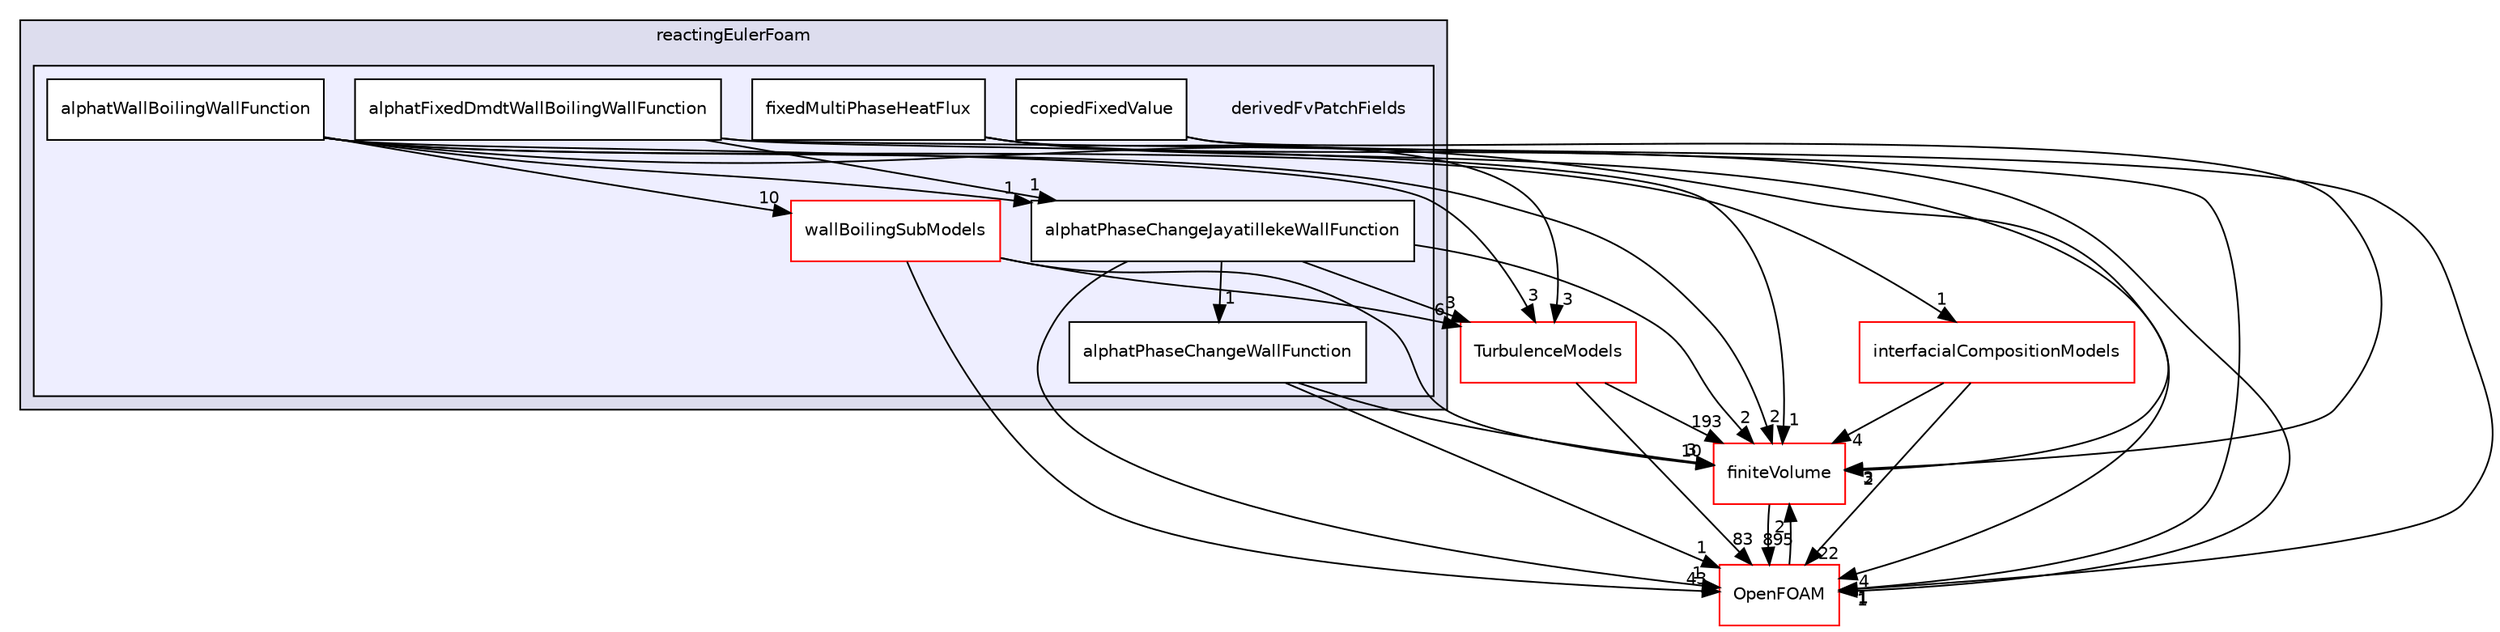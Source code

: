 digraph "src/phaseSystemModels/reactingEulerFoam/derivedFvPatchFields" {
  bgcolor=transparent;
  compound=true
  node [ fontsize="10", fontname="Helvetica"];
  edge [ labelfontsize="10", labelfontname="Helvetica"];
  subgraph clusterdir_c0815ade4dfac8f9a0be68fca5474d44 {
    graph [ bgcolor="#ddddee", pencolor="black", label="reactingEulerFoam" fontname="Helvetica", fontsize="10", URL="dir_c0815ade4dfac8f9a0be68fca5474d44.html"]
  subgraph clusterdir_b7cf47d467e63ee16b71b3cc72940979 {
    graph [ bgcolor="#eeeeff", pencolor="black", label="" URL="dir_b7cf47d467e63ee16b71b3cc72940979.html"];
    dir_b7cf47d467e63ee16b71b3cc72940979 [shape=plaintext label="derivedFvPatchFields"];
    dir_ee44669910778655957a1d18b4a7dafe [shape=box label="alphatFixedDmdtWallBoilingWallFunction" color="black" fillcolor="white" style="filled" URL="dir_ee44669910778655957a1d18b4a7dafe.html"];
    dir_343d3bc6cf1276e78888ff6bc938e02a [shape=box label="alphatPhaseChangeJayatillekeWallFunction" color="black" fillcolor="white" style="filled" URL="dir_343d3bc6cf1276e78888ff6bc938e02a.html"];
    dir_65bf705d4863edd39916689712ad8771 [shape=box label="alphatPhaseChangeWallFunction" color="black" fillcolor="white" style="filled" URL="dir_65bf705d4863edd39916689712ad8771.html"];
    dir_d1f365b968d50fc7ecd5226f870e89ef [shape=box label="alphatWallBoilingWallFunction" color="black" fillcolor="white" style="filled" URL="dir_d1f365b968d50fc7ecd5226f870e89ef.html"];
    dir_4a92f9b6aee0ba35b944974a56b0491c [shape=box label="copiedFixedValue" color="black" fillcolor="white" style="filled" URL="dir_4a92f9b6aee0ba35b944974a56b0491c.html"];
    dir_00b54d1ff2a853aaef89a674c15fce8a [shape=box label="fixedMultiPhaseHeatFlux" color="black" fillcolor="white" style="filled" URL="dir_00b54d1ff2a853aaef89a674c15fce8a.html"];
    dir_219e4cd0888a98866eae3cdab5a5aa38 [shape=box label="wallBoilingSubModels" color="red" fillcolor="white" style="filled" URL="dir_219e4cd0888a98866eae3cdab5a5aa38.html"];
  }
  }
  dir_9bd15774b555cf7259a6fa18f99fe99b [shape=box label="finiteVolume" color="red" URL="dir_9bd15774b555cf7259a6fa18f99fe99b.html"];
  dir_1eda626aeac0f0ad2848c36acaa5d501 [shape=box label="TurbulenceModels" color="red" URL="dir_1eda626aeac0f0ad2848c36acaa5d501.html"];
  dir_c5473ff19b20e6ec4dfe5c310b3778a8 [shape=box label="OpenFOAM" color="red" URL="dir_c5473ff19b20e6ec4dfe5c310b3778a8.html"];
  dir_0f1e1ad1cc67aee7c6e293370ff5a38b [shape=box label="interfacialCompositionModels" color="red" URL="dir_0f1e1ad1cc67aee7c6e293370ff5a38b.html"];
  dir_65bf705d4863edd39916689712ad8771->dir_9bd15774b555cf7259a6fa18f99fe99b [headlabel="3", labeldistance=1.5 headhref="dir_003003_000814.html"];
  dir_65bf705d4863edd39916689712ad8771->dir_c5473ff19b20e6ec4dfe5c310b3778a8 [headlabel="1", labeldistance=1.5 headhref="dir_003003_002151.html"];
  dir_9bd15774b555cf7259a6fa18f99fe99b->dir_c5473ff19b20e6ec4dfe5c310b3778a8 [headlabel="895", labeldistance=1.5 headhref="dir_000814_002151.html"];
  dir_ee44669910778655957a1d18b4a7dafe->dir_9bd15774b555cf7259a6fa18f99fe99b [headlabel="1", labeldistance=1.5 headhref="dir_003001_000814.html"];
  dir_ee44669910778655957a1d18b4a7dafe->dir_c5473ff19b20e6ec4dfe5c310b3778a8 [headlabel="1", labeldistance=1.5 headhref="dir_003001_002151.html"];
  dir_ee44669910778655957a1d18b4a7dafe->dir_343d3bc6cf1276e78888ff6bc938e02a [headlabel="1", labeldistance=1.5 headhref="dir_003001_003002.html"];
  dir_1eda626aeac0f0ad2848c36acaa5d501->dir_9bd15774b555cf7259a6fa18f99fe99b [headlabel="193", labeldistance=1.5 headhref="dir_002933_000814.html"];
  dir_1eda626aeac0f0ad2848c36acaa5d501->dir_c5473ff19b20e6ec4dfe5c310b3778a8 [headlabel="83", labeldistance=1.5 headhref="dir_002933_002151.html"];
  dir_219e4cd0888a98866eae3cdab5a5aa38->dir_9bd15774b555cf7259a6fa18f99fe99b [headlabel="10", labeldistance=1.5 headhref="dir_001219_000814.html"];
  dir_219e4cd0888a98866eae3cdab5a5aa38->dir_1eda626aeac0f0ad2848c36acaa5d501 [headlabel="6", labeldistance=1.5 headhref="dir_001219_002933.html"];
  dir_219e4cd0888a98866eae3cdab5a5aa38->dir_c5473ff19b20e6ec4dfe5c310b3778a8 [headlabel="43", labeldistance=1.5 headhref="dir_001219_002151.html"];
  dir_d1f365b968d50fc7ecd5226f870e89ef->dir_9bd15774b555cf7259a6fa18f99fe99b [headlabel="2", labeldistance=1.5 headhref="dir_003004_000814.html"];
  dir_d1f365b968d50fc7ecd5226f870e89ef->dir_1eda626aeac0f0ad2848c36acaa5d501 [headlabel="3", labeldistance=1.5 headhref="dir_003004_002933.html"];
  dir_d1f365b968d50fc7ecd5226f870e89ef->dir_219e4cd0888a98866eae3cdab5a5aa38 [headlabel="10", labeldistance=1.5 headhref="dir_003004_001219.html"];
  dir_d1f365b968d50fc7ecd5226f870e89ef->dir_c5473ff19b20e6ec4dfe5c310b3778a8 [headlabel="4", labeldistance=1.5 headhref="dir_003004_002151.html"];
  dir_d1f365b968d50fc7ecd5226f870e89ef->dir_0f1e1ad1cc67aee7c6e293370ff5a38b [headlabel="1", labeldistance=1.5 headhref="dir_003004_003039.html"];
  dir_d1f365b968d50fc7ecd5226f870e89ef->dir_343d3bc6cf1276e78888ff6bc938e02a [headlabel="1", labeldistance=1.5 headhref="dir_003004_003002.html"];
  dir_c5473ff19b20e6ec4dfe5c310b3778a8->dir_9bd15774b555cf7259a6fa18f99fe99b [headlabel="2", labeldistance=1.5 headhref="dir_002151_000814.html"];
  dir_0f1e1ad1cc67aee7c6e293370ff5a38b->dir_9bd15774b555cf7259a6fa18f99fe99b [headlabel="4", labeldistance=1.5 headhref="dir_003039_000814.html"];
  dir_0f1e1ad1cc67aee7c6e293370ff5a38b->dir_c5473ff19b20e6ec4dfe5c310b3778a8 [headlabel="22", labeldistance=1.5 headhref="dir_003039_002151.html"];
  dir_4a92f9b6aee0ba35b944974a56b0491c->dir_9bd15774b555cf7259a6fa18f99fe99b [headlabel="3", labeldistance=1.5 headhref="dir_003005_000814.html"];
  dir_4a92f9b6aee0ba35b944974a56b0491c->dir_c5473ff19b20e6ec4dfe5c310b3778a8 [headlabel="1", labeldistance=1.5 headhref="dir_003005_002151.html"];
  dir_343d3bc6cf1276e78888ff6bc938e02a->dir_65bf705d4863edd39916689712ad8771 [headlabel="1", labeldistance=1.5 headhref="dir_003002_003003.html"];
  dir_343d3bc6cf1276e78888ff6bc938e02a->dir_9bd15774b555cf7259a6fa18f99fe99b [headlabel="2", labeldistance=1.5 headhref="dir_003002_000814.html"];
  dir_343d3bc6cf1276e78888ff6bc938e02a->dir_1eda626aeac0f0ad2848c36acaa5d501 [headlabel="3", labeldistance=1.5 headhref="dir_003002_002933.html"];
  dir_343d3bc6cf1276e78888ff6bc938e02a->dir_c5473ff19b20e6ec4dfe5c310b3778a8 [headlabel="1", labeldistance=1.5 headhref="dir_003002_002151.html"];
  dir_00b54d1ff2a853aaef89a674c15fce8a->dir_9bd15774b555cf7259a6fa18f99fe99b [headlabel="2", labeldistance=1.5 headhref="dir_003006_000814.html"];
  dir_00b54d1ff2a853aaef89a674c15fce8a->dir_1eda626aeac0f0ad2848c36acaa5d501 [headlabel="3", labeldistance=1.5 headhref="dir_003006_002933.html"];
  dir_00b54d1ff2a853aaef89a674c15fce8a->dir_c5473ff19b20e6ec4dfe5c310b3778a8 [headlabel="1", labeldistance=1.5 headhref="dir_003006_002151.html"];
}
